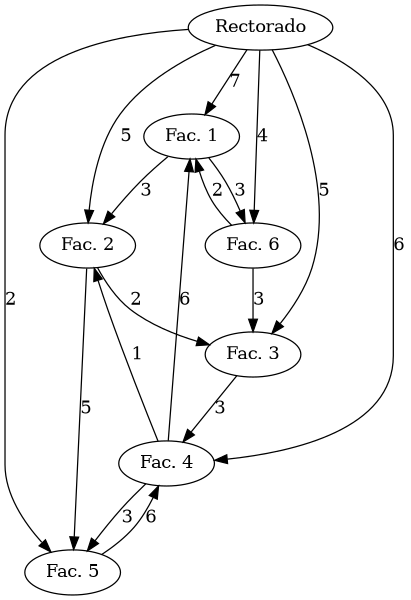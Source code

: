 digraph G {

    size="5,4";

    Rectorado -> "Fac. 1" [label="7"];
    Rectorado -> "Fac. 2" [label="5"];
    Rectorado -> "Fac. 3" [label="5"];
    Rectorado -> "Fac. 4" [label="6"];
    Rectorado -> "Fac. 5" [label="2"];
    Rectorado -> "Fac. 6" [label="4"];
    
    "Fac. 1"  -> "Fac. 2" [label="3"];
    "Fac. 1"  -> "Fac. 6" [label="3"];

    "Fac. 2"  -> "Fac. 3" [label="2"];
    "Fac. 2"  -> "Fac. 5" [label="5"];

    "Fac. 3"  -> "Fac. 4" [label="3"];

    "Fac. 4"  -> "Fac. 1" [label="6"];
    "Fac. 4"  -> "Fac. 2" [label="1"];
    "Fac. 4"  -> "Fac. 5" [label="3"];

    "Fac. 5"  -> "Fac. 4" [label="6"];

    "Fac. 6"  -> "Fac. 1" [label="2"];
    "Fac. 6"  -> "Fac. 3" [label="3"];
}
